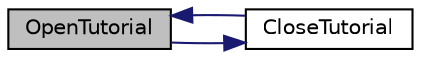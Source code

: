 digraph "OpenTutorial"
{
 // INTERACTIVE_SVG=YES
 // LATEX_PDF_SIZE
  edge [fontname="Helvetica",fontsize="10",labelfontname="Helvetica",labelfontsize="10"];
  node [fontname="Helvetica",fontsize="10",shape=record];
  rankdir="LR";
  Node1 [label="OpenTutorial",height=0.2,width=0.4,color="black", fillcolor="grey75", style="filled", fontcolor="black",tooltip="Reset tutorial"];
  Node1 -> Node2 [color="midnightblue",fontsize="10",style="solid",fontname="Helvetica"];
  Node2 [label="CloseTutorial",height=0.2,width=0.4,color="black", fillcolor="white", style="filled",URL="$class_mirage_x_r_1_1_tutorial_manager.html#aabcf7b1c517544d59b5f2bae63f220f2",tooltip="Tutorial is done and will not be shoen next time"];
  Node2 -> Node1 [color="midnightblue",fontsize="10",style="solid",fontname="Helvetica"];
}
